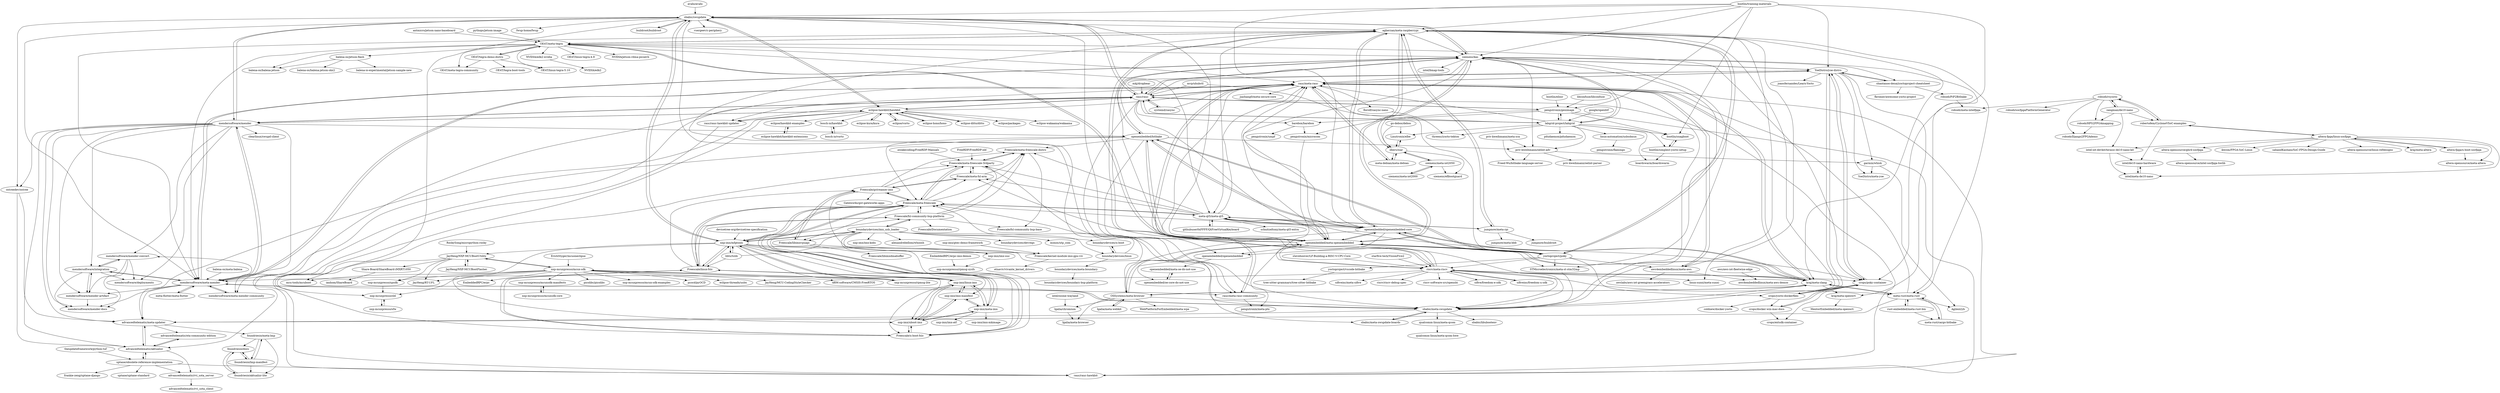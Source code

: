 digraph G {
"Share-Board/ShareBoard-iMXRT1050" -> "ianhom/ShareBoard"
"JayHeng/NXP-MCUBootUtility" -> "JayHeng/NXP-MCUBootFlasher"
"JayHeng/NXP-MCUBootUtility" -> "nxp-mcuxpresso/spsdk"
"JayHeng/NXP-MCUBootUtility" -> "Share-Board/ShareBoard-iMXRT1050"
"JayHeng/NXP-MCUBootUtility" -> "nxp-mcuxpresso/mcux-sdk"
"mendersoftware/mender-convert" -> "mendersoftware/integration"
"mendersoftware/mender-convert" -> "mendersoftware/mender-artifact"
"mendersoftware/mender-convert" -> "mendersoftware/deployments"
"mendersoftware/mender-convert" -> "mendersoftware/mender-docs"
"antmicro/jetson-nano-baseboard" -> "OE4T/meta-tegra" ["e"=1]
"bootlin/training-materials" -> "agherzan/meta-raspberrypi" ["e"=1]
"bootlin/training-materials" -> "sbabic/swupdate" ["e"=1]
"bootlin/training-materials" -> "siemens/kas" ["e"=1]
"bootlin/training-materials" -> "pengutronix/genimage" ["e"=1]
"bootlin/training-materials" -> "YoeDistro/yoe-distro" ["e"=1]
"bootlin/training-materials" -> "bootlin/snagboot" ["e"=1]
"bootlin/training-materials" -> "openembedded/openembedded-core" ["e"=1]
"bootlin/training-materials" -> "crops/poky-container" ["e"=1]
"rauc/rauc-hawkbit-updater" -> "rauc/rauc-hawkbit"
"FreeRDP/FreeRDP-old" -> "Freescale/meta-freescale-3rdparty" ["e"=1]
"intel/ozone-wayland" -> "Igalia/chromium"
"sbabic/swupdate" -> "rauc/rauc"
"sbabic/swupdate" -> "eclipse-hawkbit/hawkbit"
"sbabic/swupdate" -> "mendersoftware/mender"
"sbabic/swupdate" -> "sbabic/meta-swupdate"
"sbabic/swupdate" -> "siemens/kas"
"sbabic/swupdate" -> "agherzan/meta-raspberrypi"
"sbabic/swupdate" -> "openembedded/meta-openembedded"
"sbabic/swupdate" -> "nxp-imx/mfgtools"
"sbabic/swupdate" -> "mcu-tools/mcuboot" ["e"=1]
"sbabic/swupdate" -> "fwup-home/fwup" ["e"=1]
"sbabic/swupdate" -> "ostreedev/ostree" ["e"=1]
"sbabic/swupdate" -> "buildroot/buildroot" ["e"=1]
"sbabic/swupdate" -> "vsergeev/c-periphery" ["e"=1]
"sbabic/swupdate" -> "sbabic/meta-swupdate-boards"
"sbabic/swupdate" -> "mendersoftware/meta-mender"
"eclipse-kura/kura" -> "eclipse-hawkbit/hawkbit" ["e"=1]
"STMicroelectronics/meta-st-stm32mp" -> "sbabic/meta-swupdate" ["e"=1]
"openembedded/meta-openembedded" -> "openembedded/openembedded-core"
"openembedded/meta-openembedded" -> "openembedded/bitbake"
"openembedded/meta-openembedded" -> "yoctoproject/poky"
"openembedded/meta-openembedded" -> "kraj/meta-clang"
"openembedded/meta-openembedded" -> "agherzan/meta-raspberrypi"
"openembedded/meta-openembedded" -> "meta-qt5/meta-qt5"
"openembedded/meta-openembedded" -> "OSSystems/meta-browser"
"openembedded/meta-openembedded" -> "openembedded/openembedded"
"openembedded/meta-openembedded" -> "sbabic/meta-swupdate"
"openembedded/meta-openembedded" -> "OE4T/meta-tegra"
"openembedded/meta-openembedded" -> "Freescale/meta-fsl-arm"
"openembedded/meta-openembedded" -> "rauc/meta-rauc"
"openembedded/meta-openembedded" -> "Freescale/meta-freescale"
"openembedded/meta-openembedded" -> "STMicroelectronics/meta-st-stm32mp" ["e"=1]
"openembedded/meta-openembedded" -> "riscv/meta-riscv"
"openembedded/openembedded-core" -> "openembedded/meta-openembedded"
"openembedded/openembedded-core" -> "openembedded/bitbake"
"openembedded/openembedded-core" -> "yoctoproject/poky"
"openembedded/openembedded-core" -> "meta-qt5/meta-qt5"
"openembedded/openembedded-core" -> "kraj/meta-clang"
"openembedded/openembedded-core" -> "openembedded/openembedded"
"openembedded/openembedded-core" -> "agherzan/meta-raspberrypi"
"openembedded/openembedded-core" -> "rauc/meta-rauc"
"openembedded/openembedded-core" -> "Freescale/meta-freescale"
"openembedded/openembedded-core" -> "OSSystems/meta-browser"
"openembedded/bitbake" -> "openembedded/openembedded-core"
"openembedded/bitbake" -> "openembedded/meta-openembedded"
"openembedded/bitbake" -> "openembedded/openembedded"
"openembedded/bitbake" -> "siemens/kas"
"openembedded/bitbake" -> "yoctoproject/poky"
"openembedded/bitbake" -> "mendersoftware/meta-mender"
"openembedded/bitbake" -> "Freescale/meta-freescale"
"openembedded/bitbake" -> "priv-kweihmann/oelint-adv"
"openembedded/bitbake" -> "Freescale/meta-freescale-distro"
"Freescale/gstreamer-imx" -> "Freescale/libimxvpuapi"
"Freescale/gstreamer-imx" -> "Freescale/meta-fsl-arm"
"Freescale/gstreamer-imx" -> "Freescale/meta-freescale"
"Freescale/gstreamer-imx" -> "Freescale/kernel-module-imx-gpu-viv"
"Freescale/gstreamer-imx" -> "Gateworks/gst-gateworks-apps"
"Freescale/gstreamer-imx" -> "Freescale/meta-freescale-distro"
"Freescale/gstreamer-imx" -> "Freescale/meta-freescale-3rdparty"
"RockySong/micropython-rocky" -> "JayHeng/NXP-MCUBootUtility" ["e"=1]
"libconfuse/libconfuse" -> "pengutronix/genimage" ["e"=1]
"priv-kweihmann/meta-sca" -> "priv-kweihmann/oelint-adv"
"priv-kweihmann/meta-sca" -> "Freed-Wu/bitbake-language-server"
"Freescale/libimxvpuapi" -> "Freescale/gstreamer-imx"
"Freescale/libimxvpuapi" -> "Freescale/kernel-module-imx-gpu-viv"
"Freescale/libimxvpuapi" -> "Freescale/libimxdmabuffer"
"foundriesio/docs" -> "foundriesio/aktualizr-lite"
"foundriesio/docs" -> "foundriesio/lmp-manifest"
"riscv/meta-riscv" -> "sifiveinc/freedom-u-sdk" ["e"=1]
"riscv/meta-riscv" -> "kraj/meta-clang"
"riscv/meta-riscv" -> "rauc/meta-rauc"
"riscv/meta-riscv" -> "agherzan/meta-raspberrypi"
"riscv/meta-riscv" -> "meta-rust/meta-rust"
"riscv/meta-riscv" -> "sifiveinc/meta-sifive" ["e"=1]
"riscv/meta-riscv" -> "riscv/riscv-debug-spec" ["e"=1]
"riscv/meta-riscv" -> "openembedded/meta-openembedded"
"riscv/meta-riscv" -> "riscv-software-src/opensbi" ["e"=1]
"riscv/meta-riscv" -> "linux-sunxi/meta-sunxi" ["e"=1]
"riscv/meta-riscv" -> "crops/poky-container"
"riscv/meta-riscv" -> "YoeDistro/yoe-distro"
"riscv/meta-riscv" -> "sifive/freedom-e-sdk" ["e"=1]
"riscv/meta-riscv" -> "sbabic/meta-swupdate"
"riscv/meta-riscv" -> "mendersoftware/meta-mender"
"advancedtelematic/ota-community-edition" -> "advancedtelematic/aktualizr"
"openembedded/openembedded" -> "openembedded/meta-oe-do-not-use"
"openembedded/openembedded" -> "openembedded/oe-core-do-not-use"
"YoeDistro/yoe-distro" -> "crops/yocto-dockerfiles"
"YoeDistro/yoe-distro" -> "siemens/kas"
"YoeDistro/yoe-distro" -> "shantanoo-desai/yoctoproject-cheatsheet"
"YoeDistro/yoe-distro" -> "YoeDistro/meta-yoe"
"YoeDistro/yoe-distro" -> "crops/poky-container"
"YoeDistro/yoe-distro" -> "kraj/meta-openwrt"
"YoeDistro/yoe-distro" -> "rauc/meta-rauc"
"YoeDistro/yoe-distro" -> "garmin/whisk"
"YoeDistro/yoe-distro" -> "joaocfernandes/Learn-Yocto"
"sbabic/meta-swupdate" -> "sbabic/meta-swupdate-boards"
"sbabic/meta-swupdate" -> "qualcomm-linux/meta-qcom"
"sbabic/meta-swupdate" -> "mendersoftware/meta-mender"
"sbabic/meta-swupdate" -> "sbabic/libubootenv"
"sbabic/meta-swupdate" -> "advancedtelematic/meta-updater"
"JayHeng/NXP-MCUBootFlasher" -> "JayHeng/NXP-MCUBootUtility"
"linux-automation/usbsdmux" -> "pengutronix/flamingo"
"priv-kweihmann/oelint-adv" -> "Freed-Wu/bitbake-language-server"
"priv-kweihmann/oelint-adv" -> "priv-kweihmann/oelint-parser"
"priv-kweihmann/oelint-adv" -> "garmin/whisk"
"openembedded/oe-core-do-not-use" -> "openembedded/meta-oe-do-not-use"
"openembedded/meta-oe-do-not-use" -> "openembedded/oe-core-do-not-use"
"pengutronix/microcom" -> "pengutronix/meta-ptx"
"balena-os/jetson-flash" -> "balena-os/balena-jetson"
"balena-os/jetson-flash" -> "balena-os/balena-jetson-skx2"
"balena-os/jetson-flash" -> "balena-io-experimental/jetson-sample-new"
"mendersoftware/meta-mender-community" -> "mendersoftware/meta-mender"
"foundriesio/lmp-manifest" -> "foundriesio/meta-lmp"
"foundriesio/lmp-manifest" -> "foundriesio/docs"
"foundriesio/lmp-manifest" -> "foundriesio/aktualizr-lite"
"foundriesio/meta-lmp" -> "foundriesio/lmp-manifest"
"foundriesio/meta-lmp" -> "foundriesio/docs"
"foundriesio/meta-lmp" -> "foundriesio/aktualizr-lite"
"githubuser0xFFFF/QtFreeVirtualKeyboard" -> "meta-qt5/meta-qt5" ["e"=1]
"mvp/uhubctl" -> "labgrid-project/labgrid" ["e"=1]
"mvp/uhubctl" -> "rauc/rauc" ["e"=1]
"zangman/de10-nano" -> "robseb/rsyocto"
"zangman/de10-nano" -> "intel-iot-devkit/terasic-de10-nano-kit"
"zangman/de10-nano" -> "robseb/HPS2FPGAmapping"
"zangman/de10-nano" -> "robertofem/CycloneVSoC-examples"
"robseb/rsyocto" -> "robseb/meta-intelfpga"
"robseb/rsyocto" -> "robseb/HPS2FPGAmapping"
"robseb/rsyocto" -> "zangman/de10-nano"
"robseb/rsyocto" -> "robseb/socfpgaPlatformGenerator"
"robseb/rsyocto" -> "robseb/Django2FPGAdemo"
"robseb/rsyocto" -> "robertofem/CycloneVSoC-examples"
"avahi/avahi" -> "sbabic/swupdate" ["e"=1]
"meta-rust/meta-rust" -> "meta-rust/cargo-bitbake"
"meta-rust/meta-rust" -> "rust-embedded/meta-rust-bin"
"meta-rust/meta-rust" -> "advancedtelematic/meta-updater"
"meta-rust/meta-rust" -> "kraj/meta-clang"
"meta-rust/meta-rust" -> "rauc/meta-rauc"
"meta-rust/meta-rust" -> "Agilent/yb"
"siemens/meta-iot2050" -> "siemens/meta-iot2000"
"siemens/meta-iot2050" -> "ilbers/isar"
"siemens/meta-iot2050" -> "siemens/efibootguard"
"shantanoo-desai/yoctoproject-cheatsheet" -> "fkromer/awesome-yocto-project" ["e"=1]
"shantanoo-desai/yoctoproject-cheatsheet" -> "robseb/PiP2Bitbake"
"shantanoo-desai/yoctoproject-cheatsheet" -> "YoeDistro/yoe-distro"
"foundriesio/aktualizr-lite" -> "foundriesio/docs"
"OE4T/tegra-demo-distro" -> "OE4T/meta-tegra-community"
"OE4T/tegra-demo-distro" -> "OE4T/meta-tegra"
"OE4T/tegra-demo-distro" -> "OE4T/linux-tegra-5.10"
"OE4T/tegra-demo-distro" -> "OE4T/tegra-boot-tools"
"aws4embeddedlinux/meta-aws" -> "rauc/meta-rauc"
"aws4embeddedlinux/meta-aws" -> "awslabs/aws-iot-greengrass-accelerators" ["e"=1]
"aws4embeddedlinux/meta-aws" -> "aws4embeddedlinux/meta-aws-demos"
"kraj/meta-clang" -> "openembedded/meta-openembedded"
"kraj/meta-clang" -> "OSSystems/meta-browser"
"kraj/meta-clang" -> "rauc/meta-rauc"
"kraj/meta-clang" -> "riscv/meta-riscv"
"kraj/meta-clang" -> "sbabic/meta-swupdate"
"kraj/meta-clang" -> "meta-rust/meta-rust"
"kraj/meta-clang" -> "openembedded/openembedded-core"
"kraj/meta-clang" -> "kraj/meta-openwrt"
"rauc/meta-rauc-community" -> "rauc/meta-rauc"
"rauc/meta-rauc-community" -> "pengutronix/meta-ptx"
"pythops/jetson-image" -> "OE4T/meta-tegra" ["e"=1]
"robseb/HPS2FPGAmapping" -> "robseb/Django2FPGAdemo"
"nxp-mcuxpresso/spsdk" -> "nxp-mcuxpresso/sbl"
"meta-debian/meta-debian" -> "ilbers/isar"
"meta-debian/meta-debian" -> "rauc/meta-rauc"
"Freescale/meta-fsl-arm" -> "Freescale/meta-freescale-3rdparty"
"Freescale/meta-fsl-arm" -> "Freescale/meta-freescale-distro"
"Freescale/meta-fsl-arm" -> "Freescale/gstreamer-imx"
"florolf/casync-nano" -> "threexc/yocto-tekton"
"robseb/PiP2Bitbake" -> "robseb/meta-intelfpga"
"garmin/whisk" -> "YoeDistro/meta-yoe"
"garmin/whisk" -> "Agilent/yb"
"balena-os/meta-balena" -> "mendersoftware/meta-mender" ["e"=1]
"nxp-mcuxpresso/mcux-sdk" -> "nxp-mcuxpresso/mcux-sdk-examples"
"nxp-mcuxpresso/mcux-sdk" -> "nxp-mcuxpresso/spsdk"
"nxp-mcuxpresso/mcux-sdk" -> "nxp-mcuxpresso/mcuxsdk-manifests"
"nxp-mcuxpresso/mcux-sdk" -> "JayHeng/NXP-MCUBootUtility"
"nxp-mcuxpresso/mcux-sdk" -> "nxp-mcuxpresso/rpmsg-lite" ["e"=1]
"nxp-mcuxpresso/mcux-sdk" -> "JayHeng/RT-UFL"
"nxp-mcuxpresso/mcux-sdk" -> "pyocd/pyOCD" ["e"=1]
"nxp-mcuxpresso/mcux-sdk" -> "eclipse-threadx/usbx" ["e"=1]
"nxp-mcuxpresso/mcux-sdk" -> "JayHeng/MCU-CodingStyleChecker"
"nxp-mcuxpresso/mcux-sdk" -> "nxp-mcuxpresso/sbl"
"nxp-mcuxpresso/mcux-sdk" -> "mcu-tools/mcuboot" ["e"=1]
"nxp-mcuxpresso/mcux-sdk" -> "ARM-software/CMSIS-FreeRTOS" ["e"=1]
"nxp-mcuxpresso/mcux-sdk" -> "EmbeddedRPC/erpc" ["e"=1]
"nxp-mcuxpresso/mcux-sdk" -> "picolibc/picolibc" ["e"=1]
"rauc/rauc" -> "rauc/meta-rauc"
"rauc/rauc" -> "sbabic/swupdate"
"rauc/rauc" -> "mendersoftware/mender"
"rauc/rauc" -> "eclipse-hawkbit/hawkbit"
"rauc/rauc" -> "siemens/kas"
"rauc/rauc" -> "labgrid-project/labgrid"
"rauc/rauc" -> "rauc/rauc-hawkbit-updater"
"rauc/rauc" -> "rauc/rauc-hawkbit"
"rauc/rauc" -> "rauc/meta-rauc-community"
"rauc/rauc" -> "systemd/casync" ["e"=1]
"rauc/rauc" -> "openembedded/meta-openembedded"
"rauc/rauc" -> "pengutronix/genimage"
"rauc/rauc" -> "barebox/barebox"
"rauc/rauc" -> "YoeDistro/yoe-distro"
"rauc/rauc" -> "advancedtelematic/aktualizr"
"agherzan/meta-raspberrypi" -> "openembedded/meta-openembedded"
"agherzan/meta-raspberrypi" -> "jumpnow/meta-rpi"
"agherzan/meta-raspberrypi" -> "linux-sunxi/meta-sunxi" ["e"=1]
"agherzan/meta-raspberrypi" -> "riscv/meta-riscv"
"agherzan/meta-raspberrypi" -> "mendersoftware/meta-mender"
"agherzan/meta-raspberrypi" -> "yoctoproject/poky"
"agherzan/meta-raspberrypi" -> "meta-rust/meta-rust"
"agherzan/meta-raspberrypi" -> "openembedded/openembedded-core"
"agherzan/meta-raspberrypi" -> "OE4T/meta-tegra"
"agherzan/meta-raspberrypi" -> "sbabic/meta-swupdate"
"agherzan/meta-raspberrypi" -> "kraj/meta-clang"
"agherzan/meta-raspberrypi" -> "OSSystems/meta-browser"
"agherzan/meta-raspberrypi" -> "aws4embeddedlinux/meta-aws"
"agherzan/meta-raspberrypi" -> "siemens/kas"
"agherzan/meta-raspberrypi" -> "meta-qt5/meta-qt5"
"pengutronix/genimage" -> "labgrid-project/labgrid"
"pengutronix/genimage" -> "barebox/barebox"
"pengutronix/genimage" -> "bootlin/snagboot"
"pengutronix/genimage" -> "pengutronix/microcom"
"pengutronix/genimage" -> "rauc/rauc-hawkbit"
"pengutronix/genimage" -> "rauc/rauc"
"stevehoover/LF-Building-a-RISC-V-CPU-Core" -> "riscv/meta-riscv" ["e"=1]
"Freescale/meta-freescale" -> "Freescale/meta-freescale-3rdparty"
"Freescale/meta-freescale" -> "Freescale/meta-freescale-distro"
"Freescale/meta-freescale" -> "nxp-imx/meta-imx"
"Freescale/meta-freescale" -> "Freescale/linux-fslc"
"Freescale/meta-freescale" -> "nxp-imx/mfgtools"
"Freescale/meta-freescale" -> "Freescale/gstreamer-imx"
"Freescale/meta-freescale" -> "Freescale/meta-fsl-arm"
"Freescale/meta-freescale" -> "Freescale/u-boot-fslc"
"Freescale/meta-freescale" -> "Freescale/libimxvpuapi"
"Freescale/meta-freescale" -> "meta-qt5/meta-qt5"
"Freescale/meta-freescale" -> "Freescale/fsl-community-bsp-platform"
"JayHeng/NXP-MCUBootUtility" -> "nxp-mcuxpresso/sbl"
"JayHeng/NXP-MCUBootUtility" -> "JayHeng/RT-UFL"
"eclipse/vorto" -> "eclipse-hawkbit/hawkbit" ["e"=1]
"qualcomm-linux/meta-qcom" -> "qualcomm-linux/meta-qcom-hwe"
"altera-fpga/linux-socfpga" -> "altera-fpga/u-boot-socfpga"
"altera-fpga/linux-socfpga" -> "robertofem/CycloneVSoC-examples"
"altera-fpga/linux-socfpga" -> "altera-opensource/linux-refdesigns"
"altera-fpga/linux-socfpga" -> "kraj/meta-altera"
"altera-fpga/linux-socfpga" -> "altera-opensource/meta-altera"
"altera-fpga/linux-socfpga" -> "intel/meta-de10-nano"
"altera-fpga/linux-socfpga" -> "ikwzm/FPGA-SoC-Linux" ["e"=1]
"altera-fpga/linux-socfpga" -> "sahandKashani/SoC-FPGA-Design-Guide"
"altera-fpga/linux-socfpga" -> "intel-iot-devkit/terasic-de10-nano-kit"
"altera-fpga/linux-socfpga" -> "altera-opensource/ghrd-socfpga"
"altera-opensource/ghrd-socfpga" -> "altera-opensource/intel-socfpga-hwlib"
"altera-fpga/u-boot-socfpga" -> "altera-fpga/linux-socfpga"
"altera-fpga/u-boot-socfpga" -> "altera-opensource/meta-altera"
"Igalia/meta-webkit" -> "OSSystems/meta-browser" ["e"=1]
"ostreedev/ostree" -> "advancedtelematic/meta-updater" ["e"=1]
"ostreedev/ostree" -> "advancedtelematic/aktualizr" ["e"=1]
"Freescale/fsl-community-bsp-platform" -> "Freescale/fsl-community-bsp-base"
"Freescale/fsl-community-bsp-platform" -> "Freescale/meta-freescale-distro"
"Freescale/fsl-community-bsp-platform" -> "boundarydevices/imx_usb_loader"
"Freescale/fsl-community-bsp-platform" -> "Freescale/meta-freescale-3rdparty"
"Freescale/fsl-community-bsp-platform" -> "Freescale/Documentation"
"Freescale/fsl-community-bsp-platform" -> "Freescale/linux-fslc"
"Freescale/fsl-community-bsp-platform" -> "Freescale/meta-freescale"
"yoctoproject/poky" -> "openembedded/meta-openembedded"
"yoctoproject/poky" -> "openembedded/openembedded-core"
"yoctoproject/poky" -> "agherzan/meta-raspberrypi"
"yoctoproject/poky" -> "openembedded/bitbake"
"yoctoproject/poky" -> "yoctoproject/vscode-bitbake"
"yoctoproject/poky" -> "aws4embeddedlinux/meta-aws"
"yoctoproject/poky" -> "STMicroelectronics/meta-st-stm32mp" ["e"=1]
"yoctoproject/poky" -> "crops/yocto-dockerfiles"
"yoctoproject/poky" -> "rauc/meta-rauc"
"yoctoproject/poky" -> "riscv/meta-riscv"
"google/openhtf" -> "labgrid-project/labgrid" ["e"=1]
"boundarydevices/imx_usb_loader" -> "nxp-imx/mfgtools"
"boundarydevices/imx_usb_loader" -> "Freescale/fsl-community-bsp-platform"
"boundarydevices/imx_usb_loader" -> "boundarydevices/u-boot"
"boundarydevices/imx_usb_loader" -> "nxp-imx/imx-kobs"
"boundarydevices/imx_usb_loader" -> "alexandrebelloni/whoosh"
"boundarydevices/imx_usb_loader" -> "boundarydevices/linux"
"boundarydevices/imx_usb_loader" -> "Freescale/u-boot-fslc"
"boundarydevices/imx_usb_loader" -> "boundarydevices/devregs"
"boundarydevices/imx_usb_loader" -> "ixonos/utp_com"
"boundarydevices/imx_usb_loader" -> "nxp-imx/imx-uuc"
"boundarydevices/imx_usb_loader" -> "Freescale/libimxvpuapi"
"Freescale/u-boot-fslc" -> "Freescale/linux-fslc"
"Freescale/u-boot-fslc" -> "nxp-imx/uboot-imx"
"Freescale/u-boot-fslc" -> "Freescale/meta-freescale"
"Freescale/u-boot-fslc" -> "Freescale/meta-freescale-3rdparty"
"Freescale/linux-fslc" -> "Freescale/u-boot-fslc"
"Freescale/linux-fslc" -> "nxp-imx/linux-imx"
"Freescale/linux-fslc" -> "Freescale/meta-freescale"
"Freescale/linux-fslc" -> "nxp-imx/mfgtools"
"Freescale/linux-fslc" -> "Freescale/fsl-community-bsp-platform"
"Freescale/linux-fslc" -> "nxp-imx/uboot-imx"
"Freescale/linux-fslc" -> "Freescale/gstreamer-imx"
"eclipse-hawkbit/hawkbit" -> "eclipse-hono/hono" ["e"=1]
"eclipse-hawkbit/hawkbit" -> "sbabic/swupdate"
"eclipse-hawkbit/hawkbit" -> "eclipse/vorto" ["e"=1]
"eclipse-hawkbit/hawkbit" -> "eclipse-ditto/ditto" ["e"=1]
"eclipse-hawkbit/hawkbit" -> "rauc/rauc"
"eclipse-hawkbit/hawkbit" -> "eclipse/hawkbit-examples"
"eclipse-hawkbit/hawkbit" -> "mendersoftware/mender"
"eclipse-hawkbit/hawkbit" -> "rauc/rauc-hawkbit"
"eclipse-hawkbit/hawkbit" -> "eclipse-kura/kura" ["e"=1]
"eclipse-hawkbit/hawkbit" -> "eclipse/packages" ["e"=1]
"eclipse-hawkbit/hawkbit" -> "rauc/rauc-hawkbit-updater"
"eclipse-hawkbit/hawkbit" -> "bosch-io/hawkbit"
"eclipse-hawkbit/hawkbit" -> "advancedtelematic/meta-updater"
"eclipse-hawkbit/hawkbit" -> "eclipse-wakaama/wakaama" ["e"=1]
"eclipse-hawkbit/hawkbit" -> "rauc/meta-rauc"
"mendersoftware/mender" -> "mendersoftware/meta-mender"
"mendersoftware/mender" -> "mendersoftware/integration"
"mendersoftware/mender" -> "sbabic/swupdate"
"mendersoftware/mender" -> "rauc/rauc"
"mendersoftware/mender" -> "mendersoftware/mender-convert"
"mendersoftware/mender" -> "eclipse-hawkbit/hawkbit"
"mendersoftware/mender" -> "mendersoftware/mender-artifact"
"mendersoftware/mender" -> "advancedtelematic/aktualizr"
"mendersoftware/mender" -> "mendersoftware/mender-docs"
"mendersoftware/mender" -> "ostreedev/ostree" ["e"=1]
"mendersoftware/mender" -> "advancedtelematic/meta-updater"
"mendersoftware/mender" -> "mendersoftware/meta-mender-community"
"mendersoftware/mender" -> "clearlinux/swupd-client" ["e"=1]
"mendersoftware/mender" -> "openembedded/bitbake"
"mendersoftware/mender" -> "mendersoftware/deployments"
"OSSystems/meta-browser" -> "Igalia/meta-webkit" ["e"=1]
"OSSystems/meta-browser" -> "kraj/meta-clang"
"OSSystems/meta-browser" -> "Igalia/meta-browser"
"OSSystems/meta-browser" -> "Igalia/chromium"
"OSSystems/meta-browser" -> "sbabic/meta-swupdate"
"OSSystems/meta-browser" -> "openembedded/meta-openembedded"
"OSSystems/meta-browser" -> "WebPlatformForEmbedded/meta-wpe" ["e"=1]
"mendersoftware/meta-mender" -> "mendersoftware/integration"
"mendersoftware/meta-mender" -> "mendersoftware/meta-mender-community"
"mendersoftware/meta-mender" -> "mendersoftware/mender-artifact"
"mendersoftware/meta-mender" -> "mendersoftware/mender-docs"
"mendersoftware/meta-mender" -> "mendersoftware/mender"
"mendersoftware/meta-mender" -> "rauc/meta-rauc"
"mendersoftware/meta-mender" -> "sbabic/meta-swupdate"
"mendersoftware/meta-mender" -> "mendersoftware/mender-convert"
"mendersoftware/meta-mender" -> "advancedtelematic/meta-updater"
"mendersoftware/meta-mender" -> "siemens/kas"
"mendersoftware/meta-mender" -> "meta-flutter/meta-flutter" ["e"=1]
"mendersoftware/meta-mender" -> "rauc/meta-rauc-community"
"advancedtelematic/rvi_sota_server" -> "advancedtelematic/rvi_sota_client"
"Freescale/kernel-module-imx-gpu-viv" -> "etnaviv/vivante_kernel_drivers"
"OE4T/meta-tegra" -> "OE4T/tegra-demo-distro"
"OE4T/meta-tegra" -> "OE4T/meta-tegra-community"
"OE4T/meta-tegra" -> "openembedded/meta-openembedded"
"OE4T/meta-tegra" -> "rauc/meta-rauc"
"OE4T/meta-tegra" -> "agherzan/meta-raspberrypi"
"OE4T/meta-tegra" -> "balena-os/balena-jetson"
"OE4T/meta-tegra" -> "siemens/kas"
"OE4T/meta-tegra" -> "crops/poky-container"
"OE4T/meta-tegra" -> "OE4T/linux-tegra-5.10"
"OE4T/meta-tegra" -> "NVIDIA/edk2-nvidia"
"OE4T/meta-tegra" -> "mendersoftware/meta-mender"
"OE4T/meta-tegra" -> "OE4T/linux-tegra-4.9"
"OE4T/meta-tegra" -> "balena-os/jetson-flash"
"OE4T/meta-tegra" -> "meta-qt5/meta-qt5"
"OE4T/meta-tegra" -> "NVIDIA/jetson-rdma-picoevb" ["e"=1]
"NVIDIA/edk2-nvidia" -> "NVIDIA/edk2"
"meta-flutter/meta-flutter" -> "mendersoftware/meta-mender" ["e"=1]
"boundarydevices/linux" -> "boundarydevices/u-boot"
"boundarydevices/linux" -> "boundarydevices/meta-boundary"
"boundarydevices/linux" -> "Freescale/meta-freescale"
"nxp-mcuxpresso/sbl" -> "nxp-mcuxpresso/sfw"
"nxp-mcuxpresso/sfw" -> "nxp-mcuxpresso/sbl"
"Freescale/meta-freescale-3rdparty" -> "Freescale/meta-freescale-distro"
"Freescale/meta-freescale-3rdparty" -> "Freescale/meta-fsl-arm"
"Freescale/meta-freescale-3rdparty" -> "Freescale/meta-freescale"
"Freescale/meta-freescale-3rdparty" -> "rauc/meta-rauc-community"
"Freescale/meta-freescale-distro" -> "Freescale/meta-freescale-3rdparty"
"Freescale/meta-freescale-distro" -> "Freescale/fsl-community-bsp-base"
"jumpnow/meta-rpi" -> "jumpnow/meta-bbb"
"jumpnow/meta-rpi" -> "agherzan/meta-raspberrypi"
"jumpnow/meta-rpi" -> "meta-qt5/meta-qt5"
"jumpnow/meta-rpi" -> "jumpnow/buildroot" ["e"=1]
"boundarydevices/u-boot" -> "boundarydevices/linux"
"boundarydevices/meta-boundary" -> "boundarydevices/boundary-bsp-platform"
"aws/aws-iot-fleetwise-edge" -> "aws4embeddedlinux/meta-aws-demos"
"devicetree-org/devicetree-specification" -> "nxp-imx/mfgtools" ["e"=1]
"eclipse-hono/hono" -> "eclipse-hawkbit/hawkbit" ["e"=1]
"kraj/meta-openwrt" -> "MentorEmbedded/meta-openwrt"
"nxp-imx/linux-imx" -> "nxp-imx/uboot-imx"
"nxp-imx/linux-imx" -> "nxp-imx/meta-imx"
"nxp-imx/linux-imx" -> "nxp-imx/imx-manifest"
"nxp-imx/linux-imx" -> "Freescale/linux-fslc"
"nxp-imx/linux-imx" -> "nxp-imx/mfgtools"
"nxp-imx/linux-imx" -> "Freescale/u-boot-fslc"
"ilbers/isar" -> "siemens/kas"
"ilbers/isar" -> "meta-debian/meta-debian"
"ilbers/isar" -> "siemens/meta-iot2050"
"ilbers/isar" -> "siemens/efibootguard"
"ilbers/isar" -> "Linutronix/elbe"
"mendersoftware/integration" -> "mendersoftware/mender-artifact"
"mendersoftware/integration" -> "mendersoftware/meta-mender"
"mendersoftware/integration" -> "mendersoftware/deployments"
"mendersoftware/integration" -> "mendersoftware/mender-convert"
"mendersoftware/integration" -> "mendersoftware/mender-docs"
"nxp-imx/imx-manifest" -> "nxp-imx/meta-imx"
"nxp-imx/imx-manifest" -> "nxp-imx/linux-imx"
"nxp-imx/imx-manifest" -> "nxp-imx/uboot-imx"
"nxp-imx/meta-imx" -> "nxp-imx/imx-manifest"
"nxp-imx/meta-imx" -> "nxp-imx/linux-imx"
"nxp-imx/meta-imx" -> "Freescale/meta-freescale"
"nxp-imx/meta-imx" -> "nxp-imx/imx-mkimage"
"nxp-imx/meta-imx" -> "nxp-imx/imx-atf"
"nxp-imx/meta-imx" -> "nxp-imx/uboot-imx"
"nxp-imx/mfgtools" -> "boundarydevices/imx_usb_loader"
"nxp-imx/mfgtools" -> "nxp-imx/linux-imx"
"nxp-imx/mfgtools" -> "Freescale/meta-freescale"
"nxp-imx/mfgtools" -> "Freescale/linux-fslc"
"nxp-imx/mfgtools" -> "Freescale/u-boot-fslc"
"nxp-imx/mfgtools" -> "nxp-imx/meta-imx"
"nxp-imx/mfgtools" -> "nxp-imx/uboot-imx"
"nxp-imx/mfgtools" -> "nxp-imx/imx-uuc"
"nxp-imx/mfgtools" -> "nxp-imx/imx-manifest"
"nxp-imx/mfgtools" -> "nxp-mcuxpresso/rpmsg-lite" ["e"=1]
"nxp-imx/mfgtools" -> "sbabic/meta-swupdate"
"nxp-imx/mfgtools" -> "Freescale/fsl-community-bsp-platform"
"nxp-imx/mfgtools" -> "JayHeng/NXP-MCUBootUtility"
"nxp-imx/mfgtools" -> "sbabic/swupdate"
"nxp-imx/mfgtools" -> "libts/tslib" ["e"=1]
"starfive-tech/VisionFive2" -> "riscv/meta-riscv" ["e"=1]
"nxp-imx/uboot-imx" -> "nxp-imx/linux-imx"
"nxp-imx/uboot-imx" -> "Freescale/u-boot-fslc"
"nxp-imx/uboot-imx" -> "nxp-imx/meta-imx"
"nxp-imx/uboot-imx" -> "nxp-imx/imx-manifest"
"barebox/barebox" -> "pengutronix/umpf"
"barebox/barebox" -> "pengutronix/microcom"
"crops/yocto-dockerfiles" -> "crops/poky-container"
"crops/yocto-dockerfiles" -> "coldnew/docker-yocto"
"crops/yocto-dockerfiles" -> "YoeDistro/yoe-distro"
"crops/yocto-dockerfiles" -> "crops/docker-win-mac-docs"
"bosch-io/hawkbit" -> "bosch-io/vorto"
"bosch-io/vorto" -> "bosch-io/hawkbit"
"sifiveinc/freedom-u-sdk" -> "riscv/meta-riscv" ["e"=1]
"bootlin/snagboot" -> "bootlin/simplest-yocto-setup"
"meta-qt5/meta-qt5" -> "openembedded/meta-openembedded"
"meta-qt5/meta-qt5" -> "Freescale/meta-freescale"
"meta-qt5/meta-qt5" -> "jumpnow/meta-rpi"
"meta-qt5/meta-qt5" -> "openembedded/openembedded-core"
"meta-qt5/meta-qt5" -> "githubuser0xFFFF/QtFreeVirtualKeyboard" ["e"=1]
"meta-qt5/meta-qt5" -> "Freescale/meta-freescale-distro"
"meta-qt5/meta-qt5" -> "Freescale/meta-freescale-3rdparty"
"meta-qt5/meta-qt5" -> "schnitzeltony/meta-qt5-extra"
"meta-qt5/meta-qt5" -> "Freescale/meta-fsl-arm"
"meta-qt5/meta-qt5" -> "rauc/meta-rauc"
"meta-qt5/meta-qt5" -> "crops/poky-container"
"nxp-mcuxpresso/rpmsg-lite" -> "nxp-mcuxpresso/mcux-sdk" ["e"=1]
"siemens/meta-iot2000" -> "siemens/meta-iot2050"
"crops/poky-container" -> "crops/yocto-dockerfiles"
"crops/poky-container" -> "crops/docker-win-mac-docs"
"crops/poky-container" -> "crops/extsdk-container"
"crops/poky-container" -> "YoeDistro/yoe-distro"
"crops/docker-win-mac-docs" -> "crops/poky-container"
"crops/docker-win-mac-docs" -> "crops/extsdk-container"
"meta-rust/cargo-bitbake" -> "meta-rust/meta-rust"
"libts/tslib" -> "nxp-imx/mfgtools" ["e"=1]
"libts/tslib" -> "Freescale/linux-fslc" ["e"=1]
"libts/tslib" -> "boundarydevices/imx_usb_loader" ["e"=1]
"uptane/obsolete-reference-implementation" -> "advancedtelematic/aktualizr"
"uptane/obsolete-reference-implementation" -> "uptane/uptane-standard" ["e"=1]
"uptane/obsolete-reference-implementation" -> "frankie-zeng/uptane-django"
"uptane/obsolete-reference-implementation" -> "rauc/rauc-hawkbit"
"uptane/obsolete-reference-implementation" -> "advancedtelematic/rvi_sota_server"
"EmbeddedRPC/erpc-imx-demos" -> "nxp-mcuxpresso/rpmsg-sysfs"
"bootlin/simplest-yocto-setup" -> "bootlin/snagboot"
"bootlin/simplest-yocto-setup" -> "boardswarm/boardswarm"
"nxp-imx/imx-uuc" -> "nxp-mcuxpresso/rpmsg-sysfs"
"mendersoftware/mender-artifact" -> "mendersoftware/integration"
"mendersoftware/mender-artifact" -> "mendersoftware/mender-docs"
"rust-embedded/meta-rust-bin" -> "meta-rust/meta-rust"
"rust-embedded/meta-rust-bin" -> "meta-rust/cargo-bitbake"
"theupdateframework/python-tuf" -> "uptane/obsolete-reference-implementation" ["e"=1]
"ErichStyger/mcuoneclipse" -> "nxp-mcuxpresso/mcux-sdk" ["e"=1]
"rauc/meta-rauc" -> "rauc/meta-rauc-community"
"rauc/meta-rauc" -> "rauc/rauc"
"rauc/meta-rauc" -> "mendersoftware/meta-mender"
"rauc/meta-rauc" -> "jiazhang0/meta-secure-core"
"rauc/meta-rauc" -> "mendersoftware/meta-mender-community"
"rauc/meta-rauc" -> "rauc/rauc-hawkbit"
"rauc/meta-rauc" -> "sbabic/meta-swupdate"
"rauc/meta-rauc" -> "aws4embeddedlinux/meta-aws"
"rauc/meta-rauc" -> "florolf/casync-nano"
"rauc/meta-rauc" -> "rauc/rauc-hawkbit-updater"
"rauc/meta-rauc" -> "meta-debian/meta-debian"
"rauc/meta-rauc" -> "YoeDistro/yoe-distro"
"rauc/meta-rauc" -> "kraj/meta-clang"
"Linutronix/elbe" -> "ilbers/isar"
"systemd/casync" -> "rauc/rauc" ["e"=1]
"systemd/casync" -> "rauc/meta-rauc" ["e"=1]
"advancedtelematic/meta-updater" -> "advancedtelematic/aktualizr"
"advancedtelematic/meta-updater" -> "advancedtelematic/ota-community-edition"
"advancedtelematic/meta-updater" -> "foundriesio/meta-lmp"
"advancedtelematic/aktualizr" -> "advancedtelematic/meta-updater"
"advancedtelematic/aktualizr" -> "advancedtelematic/ota-community-edition"
"advancedtelematic/aktualizr" -> "uptane/obsolete-reference-implementation"
"advancedtelematic/aktualizr" -> "advancedtelematic/rvi_sota_server"
"eclipse/hawkbit-examples" -> "eclipse-hawkbit/hawkbit-extensions"
"yoctoproject/vscode-bitbake" -> "tree-sitter-grammars/tree-sitter-bitbake"
"eclipse-hawkbit/hawkbit-extensions" -> "eclipse/hawkbit-examples"
"eclipse-ditto/ditto" -> "eclipse-hawkbit/hawkbit" ["e"=1]
"mkj/dropbear" -> "rauc/rauc" ["e"=1]
"awakecoding/FreeRDP-Manuals" -> "Freescale/meta-freescale-3rdparty" ["e"=1]
"intel/de10-nano-hardware" -> "intel/meta-de10-nano"
"nxp-mcuxpresso/mcuxsdk-manifests" -> "nxp-mcuxpresso/mcuxsdk-core"
"bootlin/elixir" -> "pengutronix/genimage" ["e"=1]
"labgrid-project/labgrid" -> "rauc/rauc"
"labgrid-project/labgrid" -> "siemens/kas"
"labgrid-project/labgrid" -> "pengutronix/genimage"
"labgrid-project/labgrid" -> "bootlin/simplest-yocto-setup"
"labgrid-project/labgrid" -> "linux-automation/usbsdmux"
"labgrid-project/labgrid" -> "boardswarm/boardswarm"
"labgrid-project/labgrid" -> "bootlin/snagboot"
"labgrid-project/labgrid" -> "rauc/meta-rauc"
"labgrid-project/labgrid" -> "priv-kweihmann/oelint-adv"
"labgrid-project/labgrid" -> "threexc/yocto-tekton"
"labgrid-project/labgrid" -> "pdudaemon/pdudaemon"
"labgrid-project/labgrid" -> "Linutronix/elbe"
"Igalia/chromium" -> "Igalia/meta-browser"
"nxp-imx/gtec-demo-framework" -> "Freescale/kernel-module-imx-gpu-viv"
"robertofem/CycloneVSoC-examples" -> "robseb/rsyocto"
"robertofem/CycloneVSoC-examples" -> "intel/de10-nano-hardware"
"robertofem/CycloneVSoC-examples" -> "altera-fpga/linux-socfpga"
"intel/meta-de10-nano" -> "intel/de10-nano-hardware"
"intel-iot-devkit/terasic-de10-nano-kit" -> "intel/de10-nano-hardware"
"intel-iot-devkit/terasic-de10-nano-kit" -> "intel/meta-de10-nano"
"nxp-mcuxpresso/mcuxsdk-core" -> "nxp-mcuxpresso/mcuxsdk-manifests"
"siemens/kas" -> "ilbers/isar"
"siemens/kas" -> "mendersoftware/meta-mender"
"siemens/kas" -> "YoeDistro/yoe-distro"
"siemens/kas" -> "priv-kweihmann/oelint-adv"
"siemens/kas" -> "sbabic/meta-swupdate"
"siemens/kas" -> "rauc/meta-rauc"
"siemens/kas" -> "openembedded/bitbake"
"siemens/kas" -> "rauc/rauc"
"siemens/kas" -> "shantanoo-desai/yoctoproject-cheatsheet"
"siemens/kas" -> "sbabic/swupdate"
"siemens/kas" -> "labgrid-project/labgrid"
"siemens/kas" -> "meta-rust/meta-rust"
"siemens/kas" -> "openembedded/meta-openembedded"
"siemens/kas" -> "intel/bmap-tools"
"siemens/kas" -> "STMicroelectronics/meta-st-stm32mp" ["e"=1]
"buildroot/buildroot" -> "sbabic/swupdate" ["e"=1]
"go-debos/debos" -> "ilbers/isar" ["e"=1]
"go-debos/debos" -> "Linutronix/elbe" ["e"=1]
"sbabic/meta-swupdate-boards" -> "sbabic/meta-swupdate"
"Share-Board/ShareBoard-iMXRT1050" ["l"="-16.594,-44.841"]
"ianhom/ShareBoard" ["l"="-16.616,-44.854"]
"JayHeng/NXP-MCUBootUtility" ["l"="-16.56,-44.827"]
"JayHeng/NXP-MCUBootFlasher" ["l"="-16.536,-44.828"]
"nxp-mcuxpresso/spsdk" ["l"="-16.545,-44.846"]
"nxp-mcuxpresso/mcux-sdk" ["l"="-16.546,-44.863"]
"mendersoftware/mender-convert" ["l"="-16.667,-44.691"]
"mendersoftware/integration" ["l"="-16.671,-44.682"]
"mendersoftware/mender-artifact" ["l"="-16.684,-44.678"]
"mendersoftware/deployments" ["l"="-16.675,-44.703"]
"mendersoftware/mender-docs" ["l"="-16.671,-44.673"]
"antmicro/jetson-nano-baseboard" ["l"="-17.99,-42.255", "c"=55]
"OE4T/meta-tegra" ["l"="-16.694,-44.609"]
"bootlin/training-materials" ["l"="-22.544,-24.037", "c"=496]
"agherzan/meta-raspberrypi" ["l"="-16.665,-44.635"]
"sbabic/swupdate" ["l"="-16.617,-44.671"]
"siemens/kas" ["l"="-16.61,-44.617"]
"pengutronix/genimage" ["l"="-16.54,-44.644"]
"YoeDistro/yoe-distro" ["l"="-16.635,-44.588"]
"bootlin/snagboot" ["l"="-16.495,-44.625"]
"openembedded/openembedded-core" ["l"="-16.637,-44.626"]
"crops/poky-container" ["l"="-16.665,-44.582"]
"rauc/rauc-hawkbit-updater" ["l"="-16.591,-44.667"]
"rauc/rauc-hawkbit" ["l"="-16.594,-44.677"]
"FreeRDP/FreeRDP-old" ["l"="7.629,-4.22", "c"=1211]
"Freescale/meta-freescale-3rdparty" ["l"="-16.557,-44.681"]
"intel/ozone-wayland" ["l"="-16.821,-44.657"]
"Igalia/chromium" ["l"="-16.773,-44.651"]
"rauc/rauc" ["l"="-16.593,-44.652"]
"eclipse-hawkbit/hawkbit" ["l"="-16.614,-44.692"]
"mendersoftware/mender" ["l"="-16.643,-44.685"]
"sbabic/meta-swupdate" ["l"="-16.662,-44.658"]
"openembedded/meta-openembedded" ["l"="-16.641,-44.638"]
"nxp-imx/mfgtools" ["l"="-16.57,-44.724"]
"mcu-tools/mcuboot" ["l"="-17.762,-43.129", "c"=55]
"fwup-home/fwup" ["l"="4.272,15.244", "c"=44]
"ostreedev/ostree" ["l"="-16.93,-2.766", "c"=772]
"buildroot/buildroot" ["l"="-17.777,-43.285", "c"=55]
"vsergeev/c-periphery" ["l"="-17.718,-43.021", "c"=55]
"sbabic/meta-swupdate-boards" ["l"="-16.657,-44.672"]
"mendersoftware/meta-mender" ["l"="-16.648,-44.654"]
"eclipse-kura/kura" ["l"="-17.728,-44.874", "c"=550]
"STMicroelectronics/meta-st-stm32mp" ["l"="-18.245,-43.08", "c"=55]
"openembedded/bitbake" ["l"="-16.603,-44.634"]
"yoctoproject/poky" ["l"="-16.633,-44.608"]
"kraj/meta-clang" ["l"="-16.672,-44.623"]
"meta-qt5/meta-qt5" ["l"="-16.625,-44.651"]
"OSSystems/meta-browser" ["l"="-16.692,-44.642"]
"openembedded/openembedded" ["l"="-16.608,-44.602"]
"Freescale/meta-fsl-arm" ["l"="-16.57,-44.671"]
"rauc/meta-rauc" ["l"="-16.624,-44.632"]
"Freescale/meta-freescale" ["l"="-16.566,-44.692"]
"riscv/meta-riscv" ["l"="-16.658,-44.616"]
"priv-kweihmann/oelint-adv" ["l"="-16.584,-44.583"]
"Freescale/meta-freescale-distro" ["l"="-16.555,-44.67"]
"Freescale/gstreamer-imx" ["l"="-16.526,-44.688"]
"Freescale/libimxvpuapi" ["l"="-16.501,-44.701"]
"Freescale/kernel-module-imx-gpu-viv" ["l"="-16.457,-44.694"]
"Gateworks/gst-gateworks-apps" ["l"="-16.488,-44.683"]
"RockySong/micropython-rocky" ["l"="-17.418,-43.055", "c"=55]
"libconfuse/libconfuse" ["l"="-18.105,-43.255", "c"=55]
"priv-kweihmann/meta-sca" ["l"="-16.57,-44.544"]
"Freed-Wu/bitbake-language-server" ["l"="-16.569,-44.559"]
"Freescale/libimxdmabuffer" ["l"="-16.471,-44.705"]
"foundriesio/docs" ["l"="-16.763,-44.736"]
"foundriesio/aktualizr-lite" ["l"="-16.76,-44.747"]
"foundriesio/lmp-manifest" ["l"="-16.747,-44.741"]
"sifiveinc/freedom-u-sdk" ["l"="31.659,-3.97", "c"=188]
"meta-rust/meta-rust" ["l"="-16.695,-44.628"]
"sifiveinc/meta-sifive" ["l"="31.614,-4.004", "c"=188]
"riscv/riscv-debug-spec" ["l"="31.662,-3.806", "c"=188]
"riscv-software-src/opensbi" ["l"="31.692,-3.914", "c"=188]
"linux-sunxi/meta-sunxi" ["l"="-16.582,-43.998", "c"=1166]
"sifive/freedom-e-sdk" ["l"="31.676,-3.938", "c"=188]
"advancedtelematic/ota-community-edition" ["l"="-16.685,-44.719"]
"advancedtelematic/aktualizr" ["l"="-16.658,-44.71"]
"openembedded/meta-oe-do-not-use" ["l"="-16.606,-44.582"]
"openembedded/oe-core-do-not-use" ["l"="-16.599,-44.573"]
"crops/yocto-dockerfiles" ["l"="-16.651,-44.567"]
"shantanoo-desai/yoctoproject-cheatsheet" ["l"="-16.643,-44.553"]
"YoeDistro/meta-yoe" ["l"="-16.63,-44.567"]
"kraj/meta-openwrt" ["l"="-16.691,-44.579"]
"garmin/whisk" ["l"="-16.625,-44.577"]
"joaocfernandes/Learn-Yocto" ["l"="-16.623,-44.547"]
"qualcomm-linux/meta-qcom" ["l"="-16.725,-44.692"]
"sbabic/libubootenv" ["l"="-16.718,-44.674"]
"advancedtelematic/meta-updater" ["l"="-16.684,-44.692"]
"linux-automation/usbsdmux" ["l"="-16.482,-44.593"]
"pengutronix/flamingo" ["l"="-16.454,-44.583"]
"priv-kweihmann/oelint-parser" ["l"="-16.584,-44.56"]
"pengutronix/microcom" ["l"="-16.514,-44.638"]
"pengutronix/meta-ptx" ["l"="-16.545,-44.633"]
"balena-os/jetson-flash" ["l"="-16.766,-44.583"]
"balena-os/balena-jetson" ["l"="-16.747,-44.596"]
"balena-os/balena-jetson-skx2" ["l"="-16.791,-44.566"]
"balena-io-experimental/jetson-sample-new" ["l"="-16.796,-44.579"]
"mendersoftware/meta-mender-community" ["l"="-16.643,-44.665"]
"foundriesio/meta-lmp" ["l"="-16.737,-44.729"]
"githubuser0xFFFF/QtFreeVirtualKeyboard" ["l"="-20.326,-27.679", "c"=107]
"mvp/uhubctl" ["l"="-17.912,-43.103", "c"=55]
"labgrid-project/labgrid" ["l"="-16.546,-44.616"]
"zangman/de10-nano" ["l"="-16.757,-44.358"]
"robseb/rsyocto" ["l"="-16.759,-44.379"]
"intel-iot-devkit/terasic-de10-nano-kit" ["l"="-16.769,-44.331"]
"robseb/HPS2FPGAmapping" ["l"="-16.737,-44.371"]
"robertofem/CycloneVSoC-examples" ["l"="-16.786,-44.353"]
"robseb/meta-intelfpga" ["l"="-16.722,-44.433"]
"robseb/socfpgaPlatformGenerator" ["l"="-16.774,-44.39"]
"robseb/Django2FPGAdemo" ["l"="-16.739,-44.384"]
"avahi/avahi" ["l"="3.27,-7.417", "c"=0]
"meta-rust/cargo-bitbake" ["l"="-16.732,-44.619"]
"rust-embedded/meta-rust-bin" ["l"="-16.739,-44.631"]
"Agilent/yb" ["l"="-16.674,-44.596"]
"siemens/meta-iot2050" ["l"="-16.514,-44.546"]
"siemens/meta-iot2000" ["l"="-16.489,-44.528"]
"ilbers/isar" ["l"="-16.552,-44.572"]
"siemens/efibootguard" ["l"="-16.533,-44.537"]
"fkromer/awesome-yocto-project" ["l"="-18.044,-42.769", "c"=55]
"robseb/PiP2Bitbake" ["l"="-16.684,-44.488"]
"OE4T/tegra-demo-distro" ["l"="-16.729,-44.59"]
"OE4T/meta-tegra-community" ["l"="-16.712,-44.59"]
"OE4T/linux-tegra-5.10" ["l"="-16.726,-44.604"]
"OE4T/tegra-boot-tools" ["l"="-16.75,-44.572"]
"aws4embeddedlinux/meta-aws" ["l"="-16.655,-44.6"]
"awslabs/aws-iot-greengrass-accelerators" ["l"="12.101,-3.19", "c"=734]
"aws4embeddedlinux/meta-aws-demos" ["l"="-16.695,-44.56"]
"rauc/meta-rauc-community" ["l"="-16.582,-44.642"]
"pythops/jetson-image" ["l"="53.182,32.394", "c"=251]
"nxp-mcuxpresso/sbl" ["l"="-16.569,-44.856"]
"meta-debian/meta-debian" ["l"="-16.58,-44.599"]
"florolf/casync-nano" ["l"="-16.574,-44.615"]
"threexc/yocto-tekton" ["l"="-16.545,-44.602"]
"balena-os/meta-balena" ["l"="40.838,6.639", "c"=602]
"nxp-mcuxpresso/mcux-sdk-examples" ["l"="-16.559,-44.89"]
"nxp-mcuxpresso/mcuxsdk-manifests" ["l"="-16.516,-44.88"]
"nxp-mcuxpresso/rpmsg-lite" ["l"="-17.864,-43.161", "c"=55]
"JayHeng/RT-UFL" ["l"="-16.563,-44.845"]
"pyocd/pyOCD" ["l"="-17.691,-43.128", "c"=55]
"eclipse-threadx/usbx" ["l"="-18.248,-41.823", "c"=1009]
"JayHeng/MCU-CodingStyleChecker" ["l"="-16.536,-44.886"]
"ARM-software/CMSIS-FreeRTOS" ["l"="-17.82,-43.115", "c"=55]
"EmbeddedRPC/erpc" ["l"="-17.815,-43.089", "c"=55]
"picolibc/picolibc" ["l"="-17.835,-43.108", "c"=55]
"systemd/casync" ["l"="-16.981,-2.667", "c"=772]
"barebox/barebox" ["l"="-16.509,-44.653"]
"jumpnow/meta-rpi" ["l"="-16.694,-44.66"]
"stevehoover/LF-Building-a-RISC-V-CPU-Core" ["l"="31.768,-3.634", "c"=188]
"nxp-imx/meta-imx" ["l"="-16.576,-44.739"]
"Freescale/linux-fslc" ["l"="-16.539,-44.721"]
"Freescale/u-boot-fslc" ["l"="-16.553,-44.715"]
"Freescale/fsl-community-bsp-platform" ["l"="-16.533,-44.704"]
"eclipse/vorto" ["l"="-17.835,-44.871", "c"=550]
"qualcomm-linux/meta-qcom-hwe" ["l"="-16.752,-44.702"]
"altera-fpga/linux-socfpga" ["l"="-16.81,-44.323"]
"altera-fpga/u-boot-socfpga" ["l"="-16.827,-44.306"]
"altera-opensource/linux-refdesigns" ["l"="-16.797,-44.306"]
"kraj/meta-altera" ["l"="-16.834,-44.339"]
"altera-opensource/meta-altera" ["l"="-16.832,-44.318"]
"intel/meta-de10-nano" ["l"="-16.783,-44.32"]
"ikwzm/FPGA-SoC-Linux" ["l"="32.55,-2.673", "c"=561]
"sahandKashani/SoC-FPGA-Design-Guide" ["l"="-16.851,-44.321"]
"altera-opensource/ghrd-socfpga" ["l"="-16.811,-44.294"]
"altera-opensource/intel-socfpga-hwlib" ["l"="-16.814,-44.276"]
"Igalia/meta-webkit" ["l"="40.702,6.628", "c"=602]
"Freescale/fsl-community-bsp-base" ["l"="-16.523,-44.678"]
"boundarydevices/imx_usb_loader" ["l"="-16.514,-44.735"]
"Freescale/Documentation" ["l"="-16.501,-44.714"]
"yoctoproject/vscode-bitbake" ["l"="-16.613,-44.562"]
"google/openhtf" ["l"="-18.126,-43.416", "c"=55]
"boundarydevices/u-boot" ["l"="-16.47,-44.741"]
"nxp-imx/imx-kobs" ["l"="-16.504,-44.763"]
"alexandrebelloni/whoosh" ["l"="-16.482,-44.761"]
"boundarydevices/linux" ["l"="-16.484,-44.727"]
"boundarydevices/devregs" ["l"="-16.489,-44.749"]
"ixonos/utp_com" ["l"="-16.504,-44.753"]
"nxp-imx/imx-uuc" ["l"="-16.531,-44.756"]
"nxp-imx/uboot-imx" ["l"="-16.559,-44.738"]
"nxp-imx/linux-imx" ["l"="-16.546,-44.743"]
"eclipse-hono/hono" ["l"="-17.816,-44.878", "c"=550]
"eclipse-ditto/ditto" ["l"="-17.821,-44.858", "c"=550]
"eclipse/hawkbit-examples" ["l"="-16.625,-44.734"]
"eclipse/packages" ["l"="-17.855,-44.867", "c"=550]
"bosch-io/hawkbit" ["l"="-16.613,-44.72"]
"eclipse-wakaama/wakaama" ["l"="-17.84,-44.931", "c"=550]
"clearlinux/swupd-client" ["l"="-15.285,-0.758", "c"=152]
"Igalia/meta-browser" ["l"="-16.742,-44.65"]
"WebPlatformForEmbedded/meta-wpe" ["l"="40.719,6.629", "c"=602]
"meta-flutter/meta-flutter" ["l"="59.716,-22.695", "c"=17]
"advancedtelematic/rvi_sota_server" ["l"="-16.669,-44.736"]
"advancedtelematic/rvi_sota_client" ["l"="-16.685,-44.754"]
"etnaviv/vivante_kernel_drivers" ["l"="-16.433,-44.694"]
"NVIDIA/edk2-nvidia" ["l"="-16.77,-44.608"]
"OE4T/linux-tegra-4.9" ["l"="-16.728,-44.575"]
"NVIDIA/jetson-rdma-picoevb" ["l"="32.659,-3.803", "c"=180]
"NVIDIA/edk2" ["l"="-16.804,-44.604"]
"boundarydevices/meta-boundary" ["l"="-16.444,-44.74"]
"nxp-mcuxpresso/sfw" ["l"="-16.582,-44.868"]
"jumpnow/meta-bbb" ["l"="-16.749,-44.673"]
"jumpnow/buildroot" ["l"="42.99,7.633", "c"=818]
"boundarydevices/boundary-bsp-platform" ["l"="-16.423,-44.749"]
"aws/aws-iot-fleetwise-edge" ["l"="-16.722,-44.534"]
"devicetree-org/devicetree-specification" ["l"="-17.818,-43.252", "c"=55]
"MentorEmbedded/meta-openwrt" ["l"="-16.716,-44.556"]
"nxp-imx/imx-manifest" ["l"="-16.563,-44.753"]
"Linutronix/elbe" ["l"="-16.522,-44.577"]
"nxp-imx/imx-mkimage" ["l"="-16.58,-44.764"]
"nxp-imx/imx-atf" ["l"="-16.594,-44.76"]
"libts/tslib" ["l"="-17.681,-43.05", "c"=55]
"starfive-tech/VisionFive2" ["l"="31.655,-4.204", "c"=188]
"pengutronix/umpf" ["l"="-16.477,-44.653"]
"coldnew/docker-yocto" ["l"="-16.657,-44.534"]
"crops/docker-win-mac-docs" ["l"="-16.674,-44.559"]
"bosch-io/vorto" ["l"="-16.611,-44.735"]
"bootlin/simplest-yocto-setup" ["l"="-16.491,-44.609"]
"schnitzeltony/meta-qt5-extra" ["l"="-16.674,-44.664"]
"crops/extsdk-container" ["l"="-16.682,-44.548"]
"uptane/obsolete-reference-implementation" ["l"="-16.647,-44.728"]
"uptane/uptane-standard" ["l"="8.107,-11.584", "c"=285]
"frankie-zeng/uptane-django" ["l"="-16.66,-44.752"]
"EmbeddedRPC/erpc-imx-demos" ["l"="-16.502,-44.797"]
"nxp-mcuxpresso/rpmsg-sysfs" ["l"="-16.516,-44.781"]
"boardswarm/boardswarm" ["l"="-16.514,-44.61"]
"theupdateframework/python-tuf" ["l"="8.107,-11.511", "c"=285]
"ErichStyger/mcuoneclipse" ["l"="-17.628,-43.133", "c"=55]
"jiazhang0/meta-secure-core" ["l"="-16.712,-44.64"]
"eclipse-hawkbit/hawkbit-extensions" ["l"="-16.63,-44.751"]
"tree-sitter-grammars/tree-sitter-bitbake" ["l"="-16.604,-44.538"]
"mkj/dropbear" ["l"="-17.892,-43.305", "c"=55]
"awakecoding/FreeRDP-Manuals" ["l"="7.643,-4.213", "c"=1211]
"intel/de10-nano-hardware" ["l"="-16.787,-44.336"]
"nxp-mcuxpresso/mcuxsdk-core" ["l"="-16.504,-44.891"]
"bootlin/elixir" ["l"="-45.181,-34.691", "c"=282]
"pdudaemon/pdudaemon" ["l"="-16.515,-44.597"]
"nxp-imx/gtec-demo-framework" ["l"="-16.399,-44.7"]
"intel/bmap-tools" ["l"="-16.56,-44.587"]
"go-debos/debos" ["l"="-16.874,-2.695", "c"=772]
}